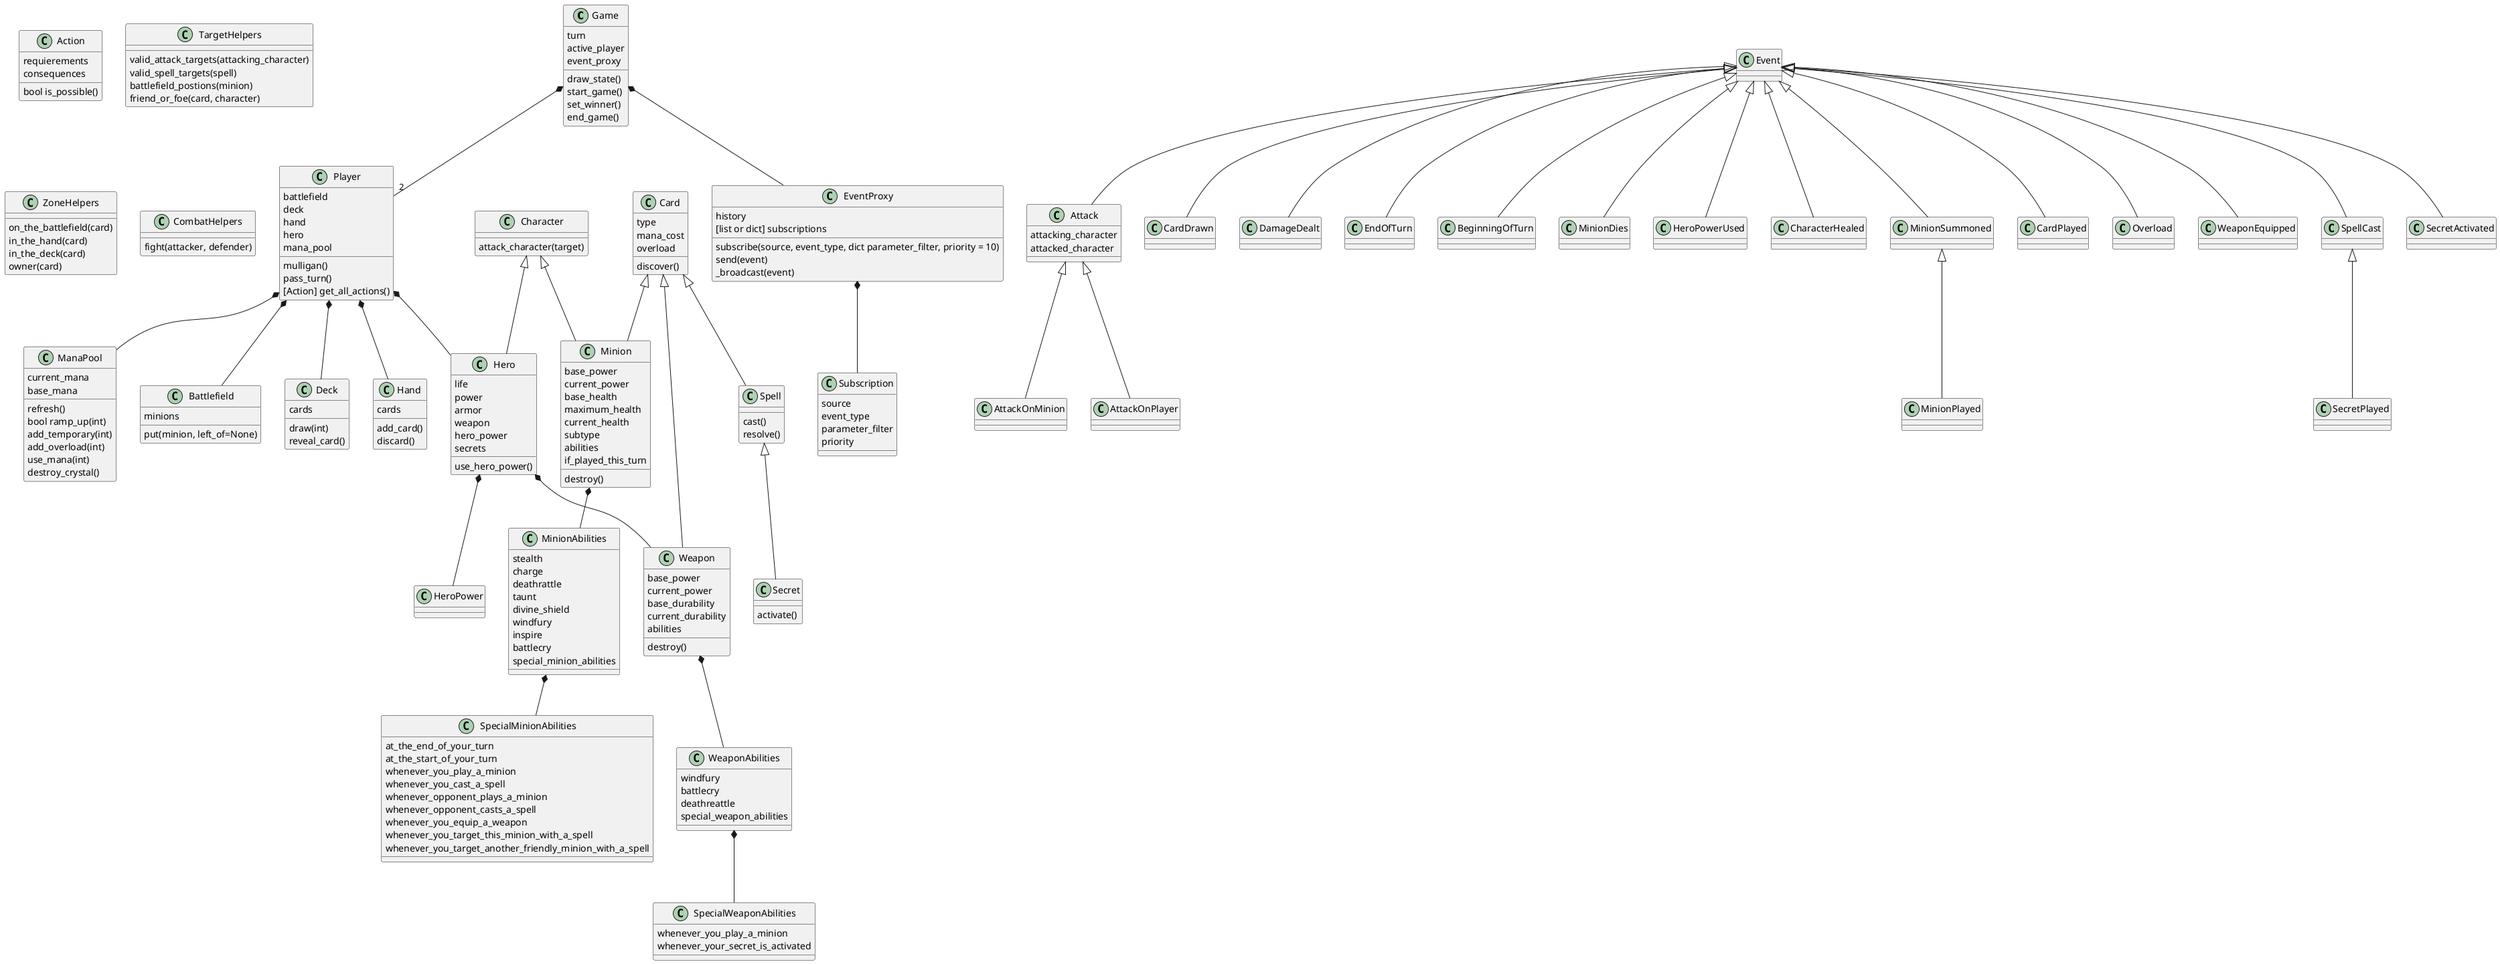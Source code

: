 @startuml
Game *-- "2" Player
Game *-- EventProxy
EventProxy *-- Subscription

Player *-- Battlefield
Player *-- Deck
Player *-- Hand
Player *-- Hero
Player *-- ManaPool
Hero *-- HeroPower
Hero *-- Weapon
Character <|-- Hero
Character <|-- Minion

Card <|-- Minion
Card <|-- Spell
Card <|-- Weapon
Spell <|-- Secret

Minion *-- MinionAbilities
MinionAbilities *-- SpecialMinionAbilities
Weapon *-- WeaponAbilities
WeaponAbilities *-- SpecialWeaponAbilities

class Game {
    turn
    active_player
    event_proxy

    draw_state()
    start_game()
    set_winner()
    end_game()    
}

class Player {
    battlefield
    deck
    hand
    hero
    mana_pool

    mulligan()
    pass_turn()
    [Action] get_all_actions()
}

class Action {
    requierements
    consequences

    bool is_possible()
}

class Character {
    attack_character(target)
}

class Hero {
    life
    power
    armor
    weapon
    hero_power
    secrets

    use_hero_power()
}

class ManaPool {
    current_mana
    base_mana

    refresh()
    bool ramp_up(int)
    add_temporary(int)
    add_overload(int)
    use_mana(int)
    destroy_crystal()
    
}

class Battlefield {
    minions

    put(minion, left_of=None)
}

class Deck {
    cards

    draw(int)
    reveal_card()
}

class Hand {
    cards

    add_card()
    discard()
}

class Card {
    type
    mana_cost
    overload

    discover()
}

class Weapon {
    base_power
    current_power
    base_durability
    current_durability
    abilities

    destroy()
}

class Minion {
    base_power
    current_power
    base_health
    maximum_health
    current_health
    subtype
    abilities
    if_played_this_turn

    destroy()
}

class Spell {
    cast()
    resolve()
}

class Secret {
    activate()
}

class MinionAbilities {
    stealth
    charge
    deathrattle
    taunt
    divine_shield
    windfury
    inspire
    battlecry
    special_minion_abilities
}

class SpecialMinionAbilities {
    at_the_end_of_your_turn
    at_the_start_of_your_turn
    whenever_you_play_a_minion
    whenever_you_cast_a_spell
    whenever_opponent_plays_a_minion
    whenever_opponent_casts_a_spell
    whenever_you_equip_a_weapon
    whenever_you_target_this_minion_with_a_spell
    whenever_you_target_another_friendly_minion_with_a_spell
}

class WeaponAbilities {
    windfury
    battlecry
    deathreattle
    special_weapon_abilities
}

class SpecialWeaponAbilities {
    whenever_you_play_a_minion
    whenever_your_secret_is_activated
}

class Subscription {
    source
    event_type
    parameter_filter
    priority
}

class EventProxy {
    history
    [list or dict] subscriptions

    subscribe(source, event_type, dict parameter_filter, priority = 10)
    send(event)
    _broadcast(event)
}

class TargetHelpers {
    valid_attack_targets(attacking_character)
    valid_spell_targets(spell)
    battlefield_postions(minion)
    friend_or_foe(card, character)
}

class ZoneHelpers {
    on_the_battlefield(card)
    in_the_hand(card)
    in_the_deck(card)
    owner(card)
}

class CombatHelpers {
    fight(attacker, defender)
}

Event <|-- Attack
Attack <|-- AttackOnMinion
Attack <|-- AttackOnPlayer
Event <|-- CardDrawn
Event <|-- DamageDealt
Event <|-- EndOfTurn
Event <|-- BeginningOfTurn
Event <|-- MinionDies
Event <|-- HeroPowerUsed
Event <|-- CharacterHealed
Event <|-- MinionSummoned
MinionSummoned <|-- MinionPlayed
Event <|-- CardPlayed
Event <|-- Overload
Event <|-- WeaponEquipped
Event <|-- SpellCast
SpellCast <|-- SecretPlayed
Event <|-- SecretActivated

class Attack {
    attacking_character
    attacked_character
}

@enduml
